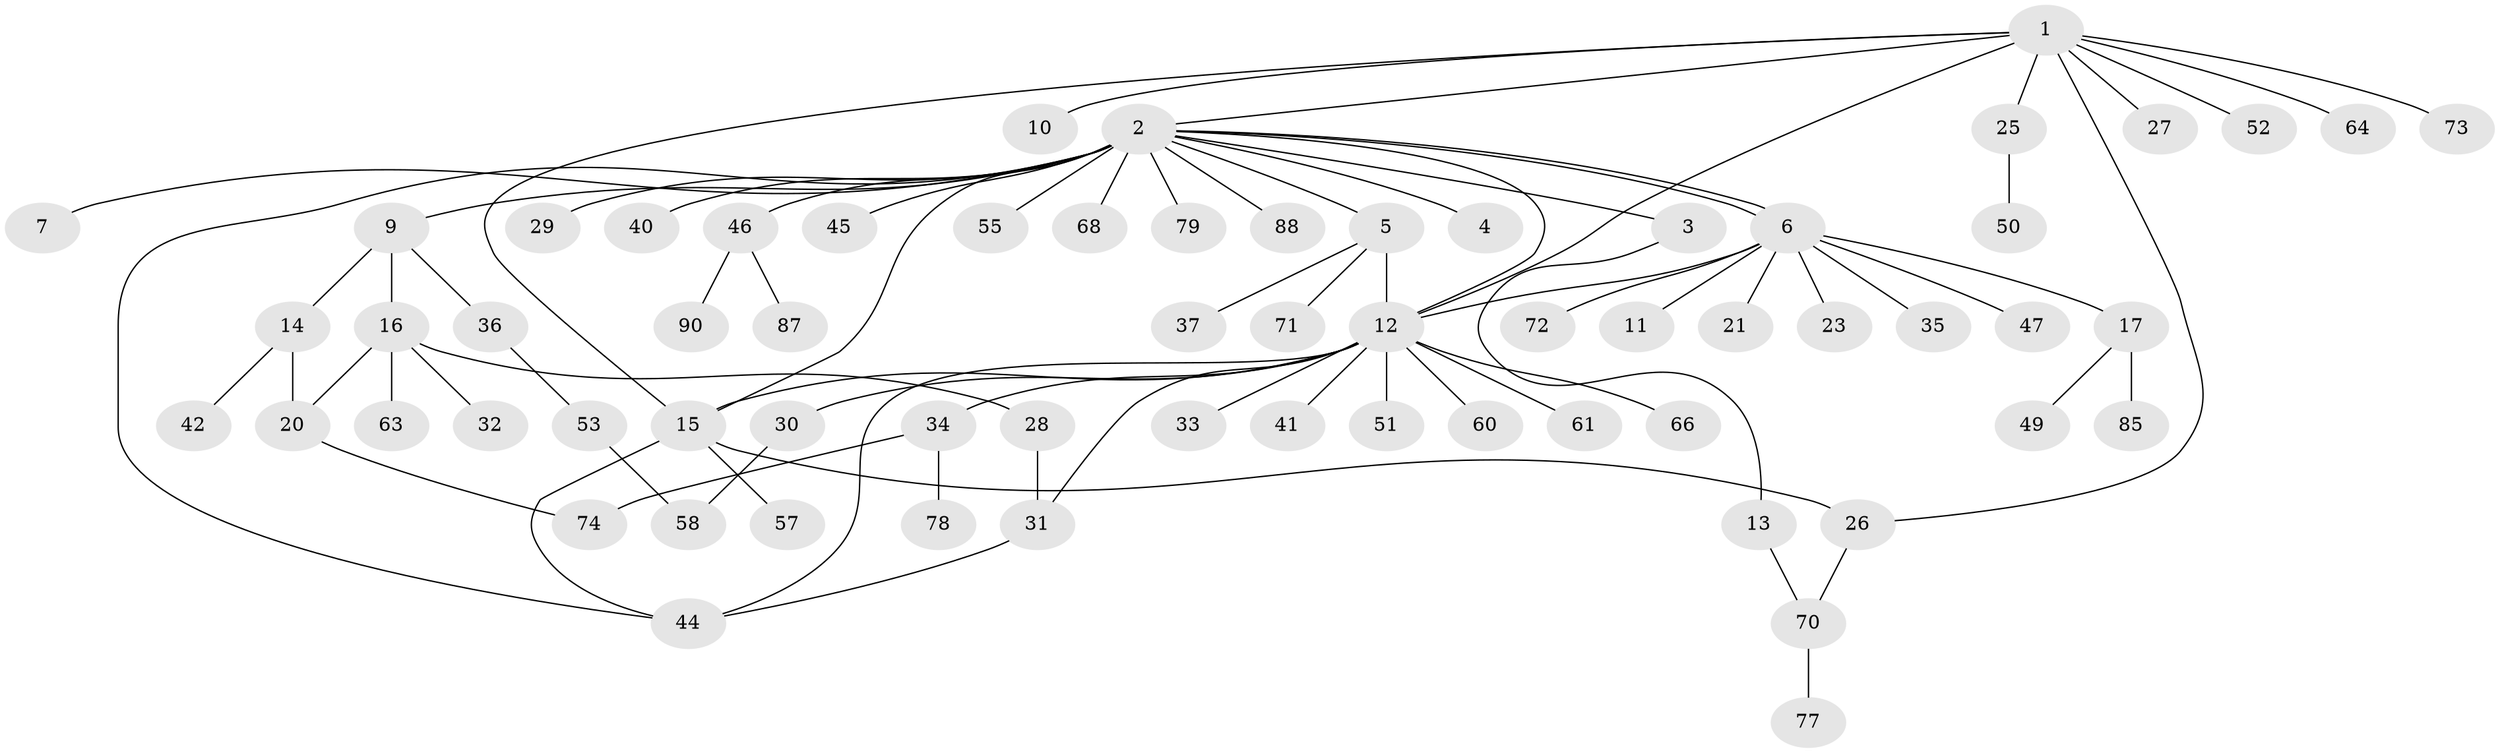 // Generated by graph-tools (version 1.1) at 2025/51/02/27/25 19:51:57]
// undirected, 65 vertices, 79 edges
graph export_dot {
graph [start="1"]
  node [color=gray90,style=filled];
  1 [super="+8"];
  2 [super="+19"];
  3 [super="+67"];
  4;
  5 [super="+82"];
  6 [super="+83"];
  7;
  9 [super="+69"];
  10;
  11;
  12 [super="+18"];
  13;
  14 [super="+22"];
  15 [super="+62"];
  16 [super="+24"];
  17 [super="+38"];
  20 [super="+39"];
  21;
  23;
  25 [super="+80"];
  26 [super="+43"];
  27;
  28 [super="+89"];
  29;
  30;
  31 [super="+75"];
  32 [super="+59"];
  33;
  34 [super="+56"];
  35;
  36 [super="+48"];
  37;
  40;
  41;
  42;
  44 [super="+81"];
  45;
  46 [super="+86"];
  47;
  49 [super="+65"];
  50;
  51;
  52;
  53 [super="+54"];
  55;
  57;
  58 [super="+76"];
  60;
  61;
  63;
  64;
  66;
  68;
  70 [super="+84"];
  71;
  72;
  73;
  74;
  77;
  78;
  79;
  85;
  87;
  88;
  90;
  1 -- 2;
  1 -- 52;
  1 -- 64;
  1 -- 73;
  1 -- 10;
  1 -- 12;
  1 -- 15;
  1 -- 25;
  1 -- 26;
  1 -- 27;
  2 -- 3;
  2 -- 4;
  2 -- 5;
  2 -- 6;
  2 -- 6;
  2 -- 7;
  2 -- 9;
  2 -- 12;
  2 -- 15;
  2 -- 29;
  2 -- 40;
  2 -- 45;
  2 -- 46;
  2 -- 55;
  2 -- 68;
  2 -- 79;
  2 -- 88;
  2 -- 44;
  3 -- 13;
  5 -- 37;
  5 -- 71;
  5 -- 12;
  6 -- 11;
  6 -- 17;
  6 -- 21;
  6 -- 23;
  6 -- 35;
  6 -- 47;
  6 -- 72;
  6 -- 12;
  9 -- 14;
  9 -- 16;
  9 -- 36;
  12 -- 15;
  12 -- 30;
  12 -- 34;
  12 -- 41;
  12 -- 51;
  12 -- 60;
  12 -- 61;
  12 -- 66;
  12 -- 33;
  12 -- 31;
  12 -- 44;
  13 -- 70;
  14 -- 42;
  14 -- 20;
  15 -- 26;
  15 -- 44;
  15 -- 57;
  16 -- 20;
  16 -- 28;
  16 -- 32;
  16 -- 63;
  17 -- 85;
  17 -- 49;
  20 -- 74;
  25 -- 50;
  26 -- 70;
  28 -- 31 [weight=2];
  30 -- 58;
  31 -- 44;
  34 -- 74;
  34 -- 78;
  36 -- 53;
  46 -- 87;
  46 -- 90;
  53 -- 58;
  70 -- 77;
}
